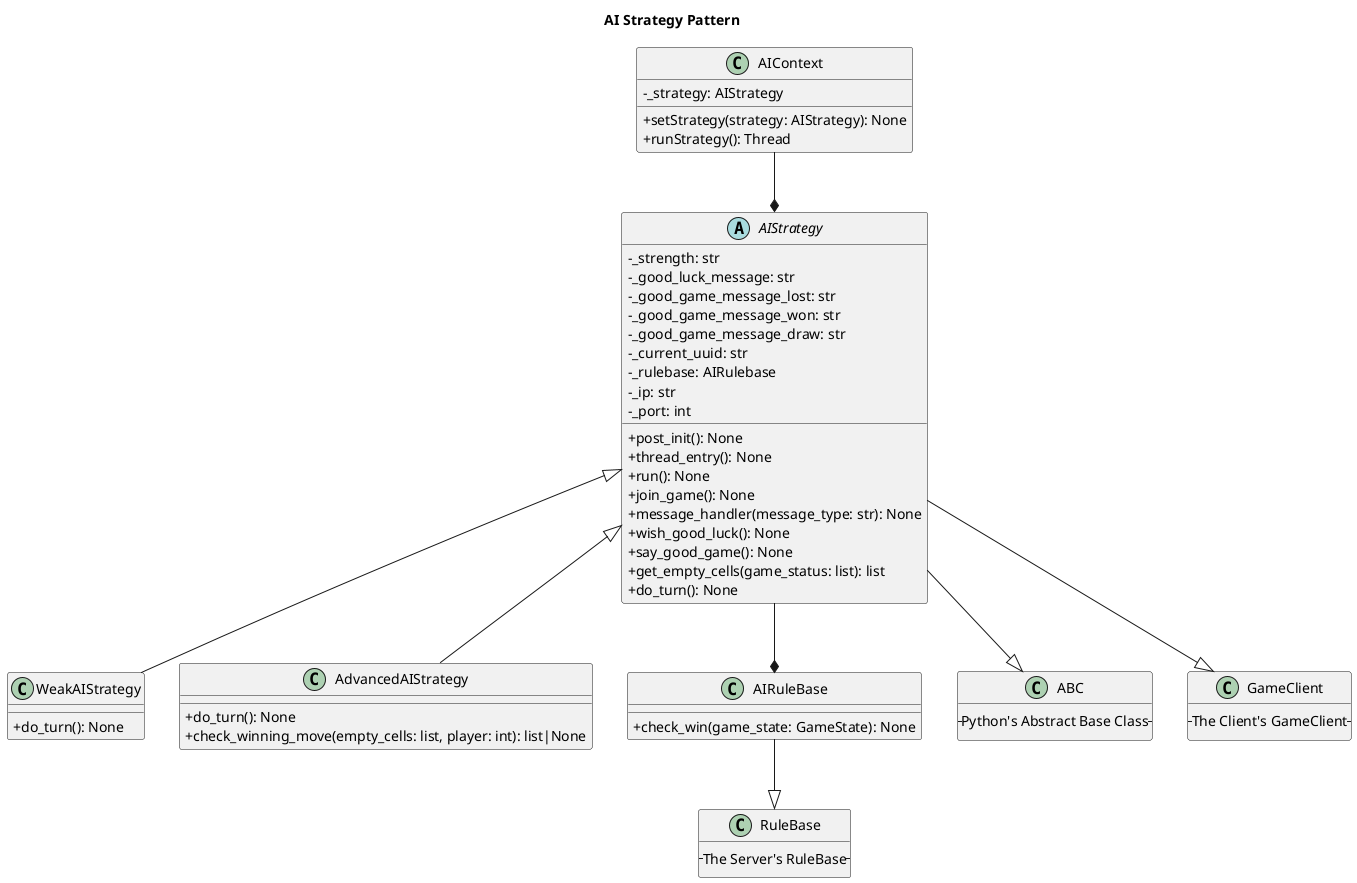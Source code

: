 @startuml
title AI Strategy Pattern
skinparam classAttributeIconSize 0

class AIContext {
    -_strategy: AIStrategy
    +setStrategy(strategy: AIStrategy): None
    +runStrategy(): Thread

}

abstract class AIStrategy {
    -_strength: str
    -_good_luck_message: str
    -_good_game_message_lost: str
    -_good_game_message_won: str
    -_good_game_message_draw: str
    -_current_uuid: str
    -_rulebase: AIRulebase
    -_ip: str
    -_port: int
    +post_init(): None
    +thread_entry(): None
    +run(): None
    +join_game(): None
    +message_handler(message_type: str): None
    +wish_good_luck(): None
    +say_good_game(): None
    +get_empty_cells(game_status: list): list
    +do_turn(): None
}

class WeakAIStrategy {
    +do_turn(): None
}

class AdvancedAIStrategy {
    +do_turn(): None
    +check_winning_move(empty_cells: list, player: int): list|None
}

class AIRuleBase{

    +check_win(game_state: GameState): None

}

class ABC{
    --Python's Abstract Base Class--
}
class GameClient{
    --The Client's GameClient--
}
class RuleBase{
    --The Server's RuleBase--
}

AIContext --* AIStrategy
AIStrategy --|> ABC
AIStrategy --|> GameClient
AIStrategy --* AIRuleBase
AIRuleBase --|> RuleBase
AIStrategy <|-- WeakAIStrategy
AIStrategy <|-- AdvancedAIStrategy

@enduml